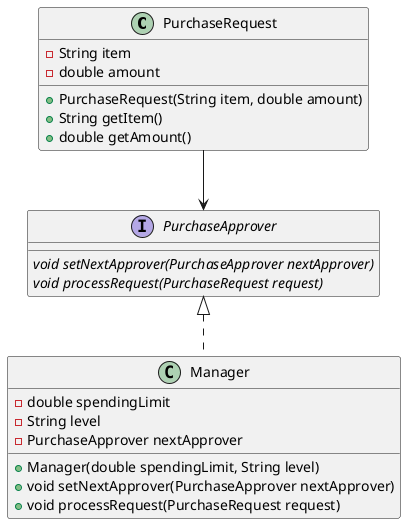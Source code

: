 @startuml

class PurchaseRequest {
    - String item
    - double amount

    + PurchaseRequest(String item, double amount)
    + String getItem()
    + double getAmount()
}

interface PurchaseApprover {
    {abstract} void setNextApprover(PurchaseApprover nextApprover)
    {abstract} void processRequest(PurchaseRequest request)
}

class Manager {
    - double spendingLimit
    - String level
    - PurchaseApprover nextApprover

    + Manager(double spendingLimit, String level)
    + void setNextApprover(PurchaseApprover nextApprover)
    + void processRequest(PurchaseRequest request)
}

PurchaseRequest --> PurchaseApprover
PurchaseApprover <|.. Manager

@enduml
